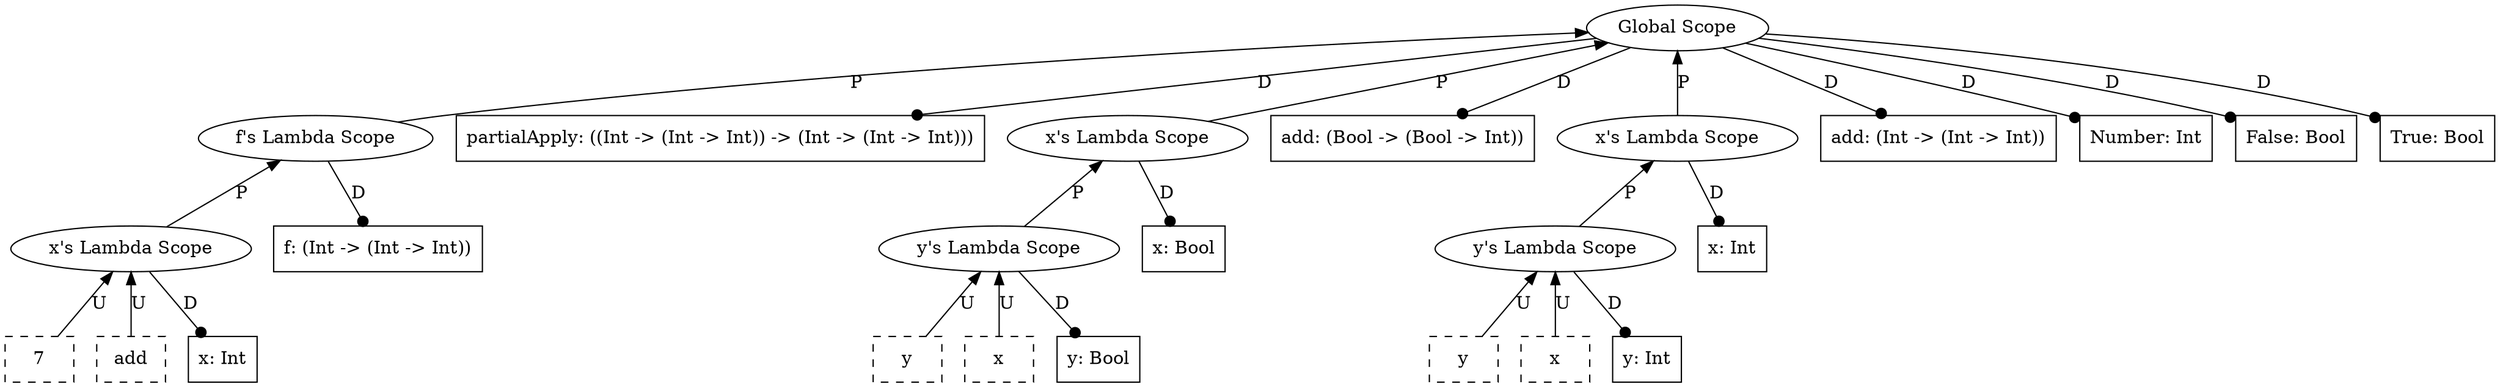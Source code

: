 graph {
    24 [label=7
       ,shape=box
       ,style=dashed];
    23 [label=add
       ,shape=box
       ,style=dashed];
    22 [label="x: Int",shape=box];
    21 [label="x's Lambda Scope"
       ,shape=ellipse];
    20 [label="f: (Int -> (Int -> Int))"
       ,shape=box];
    19 [label="f's Lambda Scope"
       ,shape=ellipse];
    18 [label="partialApply: ((Int -> (Int -> Int)) -> (Int -> (Int -> Int)))"
       ,shape=box];
    17 [label=y
       ,shape=box
       ,style=dashed];
    16 [label=x
       ,shape=box
       ,style=dashed];
    15 [label="y: Bool",shape=box];
    14 [label="y's Lambda Scope"
       ,shape=ellipse];
    13 [label="x: Bool",shape=box];
    12 [label="x's Lambda Scope"
       ,shape=ellipse];
    11 [label="add: (Bool -> (Bool -> Int))"
       ,shape=box];
    10 [label=y
       ,shape=box
       ,style=dashed];
    9 [label=x
      ,shape=box
      ,style=dashed];
    8 [label="y: Int",shape=box];
    7 [label="y's Lambda Scope"
      ,shape=ellipse];
    6 [label="x: Int",shape=box];
    5 [label="x's Lambda Scope"
      ,shape=ellipse];
    4 [label="add: (Int -> (Int -> Int))"
      ,shape=box];
    3 [label="Number: Int"
      ,shape=box];
    2 [label="False: Bool"
      ,shape=box];
    1 [label="True: Bool"
      ,shape=box];
    0 [label="Global Scope"
      ,shape=ellipse];
    21 -- 24 [label=U,dir=back];
    21 -- 23 [label=U,dir=back];
    21 -- 22 [label=D
             ,dir=forward
             ,arrowhead=dot];
    19 -- 21 [label=P,dir=back];
    19 -- 20 [label=D
             ,dir=forward
             ,arrowhead=dot];
    0 -- 19 [label=P,dir=back];
    0 -- 18 [label=D
            ,dir=forward
            ,arrowhead=dot];
    14 -- 17 [label=U,dir=back];
    14 -- 16 [label=U,dir=back];
    14 -- 15 [label=D
             ,dir=forward
             ,arrowhead=dot];
    12 -- 14 [label=P,dir=back];
    12 -- 13 [label=D
             ,dir=forward
             ,arrowhead=dot];
    0 -- 12 [label=P,dir=back];
    0 -- 11 [label=D
            ,dir=forward
            ,arrowhead=dot];
    7 -- 10 [label=U,dir=back];
    7 -- 9 [label=U,dir=back];
    7 -- 8 [label=D
           ,dir=forward
           ,arrowhead=dot];
    5 -- 7 [label=P,dir=back];
    5 -- 6 [label=D
           ,dir=forward
           ,arrowhead=dot];
    0 -- 5 [label=P,dir=back];
    0 -- 4 [label=D
           ,dir=forward
           ,arrowhead=dot];
    0 -- 3 [label=D
           ,dir=forward
           ,arrowhead=dot];
    0 -- 2 [label=D
           ,dir=forward
           ,arrowhead=dot];
    0 -- 1 [label=D
           ,dir=forward
           ,arrowhead=dot];
}
